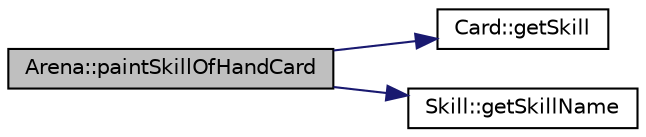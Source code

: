 digraph "Arena::paintSkillOfHandCard"
{
  bgcolor="transparent";
  edge [fontname="Helvetica",fontsize="10",labelfontname="Helvetica",labelfontsize="10"];
  node [fontname="Helvetica",fontsize="10",shape=record];
  rankdir="LR";
  Node721 [label="Arena::paintSkillOfHandCard",height=0.2,width=0.4,color="black", fillcolor="grey75", style="filled", fontcolor="black"];
  Node721 -> Node722 [color="midnightblue",fontsize="10",style="solid",fontname="Helvetica"];
  Node722 [label="Card::getSkill",height=0.2,width=0.4,color="black",URL="$classCard.html#a124b1f828d2a97a933980be89515dfe4"];
  Node721 -> Node723 [color="midnightblue",fontsize="10",style="solid",fontname="Helvetica"];
  Node723 [label="Skill::getSkillName",height=0.2,width=0.4,color="black",URL="$classSkill.html#af182dbedec4a7456a58c93a34e74d9a7"];
}
